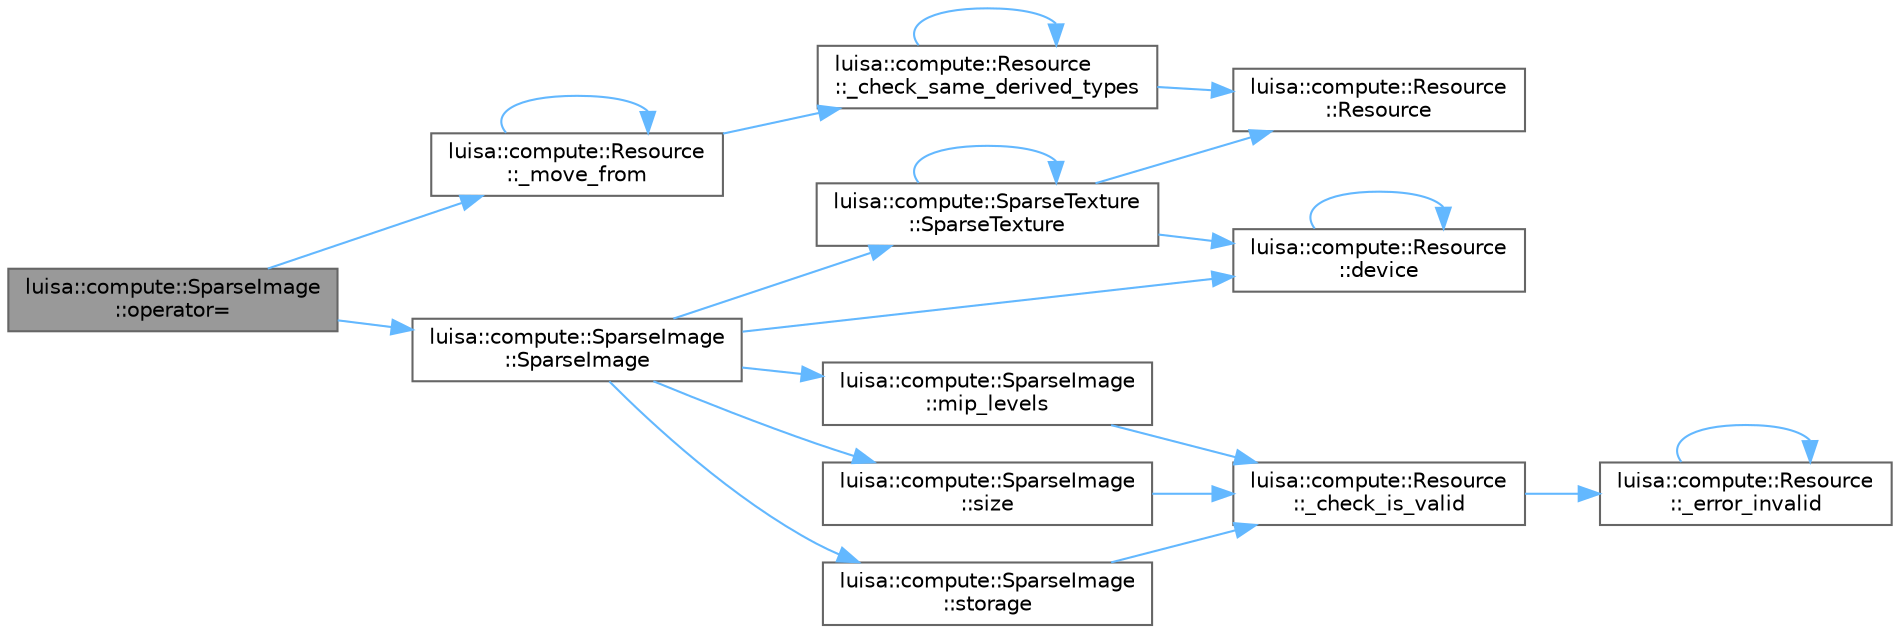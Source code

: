 digraph "luisa::compute::SparseImage::operator="
{
 // LATEX_PDF_SIZE
  bgcolor="transparent";
  edge [fontname=Helvetica,fontsize=10,labelfontname=Helvetica,labelfontsize=10];
  node [fontname=Helvetica,fontsize=10,shape=box,height=0.2,width=0.4];
  rankdir="LR";
  Node1 [id="Node000001",label="luisa::compute::SparseImage\l::operator=",height=0.2,width=0.4,color="gray40", fillcolor="grey60", style="filled", fontcolor="black",tooltip=" "];
  Node1 -> Node2 [id="edge21_Node000001_Node000002",color="steelblue1",style="solid",tooltip=" "];
  Node2 [id="Node000002",label="luisa::compute::Resource\l::_move_from",height=0.2,width=0.4,color="grey40", fillcolor="white", style="filled",URL="$classluisa_1_1compute_1_1_resource.html#ac8bd4f95e29f120931f646355e51323a",tooltip=" "];
  Node2 -> Node3 [id="edge22_Node000002_Node000003",color="steelblue1",style="solid",tooltip=" "];
  Node3 [id="Node000003",label="luisa::compute::Resource\l::_check_same_derived_types",height=0.2,width=0.4,color="grey40", fillcolor="white", style="filled",URL="$classluisa_1_1compute_1_1_resource.html#a1d60cc48abc5bc789e40fd746dbb6252",tooltip=" "];
  Node3 -> Node3 [id="edge23_Node000003_Node000003",color="steelblue1",style="solid",tooltip=" "];
  Node3 -> Node4 [id="edge24_Node000003_Node000004",color="steelblue1",style="solid",tooltip=" "];
  Node4 [id="Node000004",label="luisa::compute::Resource\l::Resource",height=0.2,width=0.4,color="grey40", fillcolor="white", style="filled",URL="$classluisa_1_1compute_1_1_resource.html#ad04c9df5461ad463bc3bfa340590a61a",tooltip=" "];
  Node2 -> Node2 [id="edge25_Node000002_Node000002",color="steelblue1",style="solid",tooltip=" "];
  Node1 -> Node5 [id="edge26_Node000001_Node000005",color="steelblue1",style="solid",tooltip=" "];
  Node5 [id="Node000005",label="luisa::compute::SparseImage\l::SparseImage",height=0.2,width=0.4,color="grey40", fillcolor="white", style="filled",URL="$classluisa_1_1compute_1_1_sparse_image.html#af92c6c0a775744882068a9f6afe5824f",tooltip=" "];
  Node5 -> Node6 [id="edge27_Node000005_Node000006",color="steelblue1",style="solid",tooltip=" "];
  Node6 [id="Node000006",label="luisa::compute::Resource\l::device",height=0.2,width=0.4,color="grey40", fillcolor="white", style="filled",URL="$classluisa_1_1compute_1_1_resource.html#a80d70cb175660af12e01637de33f32bc",tooltip=" "];
  Node6 -> Node6 [id="edge28_Node000006_Node000006",color="steelblue1",style="solid",tooltip=" "];
  Node5 -> Node7 [id="edge29_Node000005_Node000007",color="steelblue1",style="solid",tooltip=" "];
  Node7 [id="Node000007",label="luisa::compute::SparseImage\l::mip_levels",height=0.2,width=0.4,color="grey40", fillcolor="white", style="filled",URL="$classluisa_1_1compute_1_1_sparse_image.html#a20dd91d9fa62ad4a0c4dd0a240cdb3fd",tooltip=" "];
  Node7 -> Node8 [id="edge30_Node000007_Node000008",color="steelblue1",style="solid",tooltip=" "];
  Node8 [id="Node000008",label="luisa::compute::Resource\l::_check_is_valid",height=0.2,width=0.4,color="grey40", fillcolor="white", style="filled",URL="$classluisa_1_1compute_1_1_resource.html#acd4eeb601dbaa644497541380a30c9aa",tooltip=" "];
  Node8 -> Node9 [id="edge31_Node000008_Node000009",color="steelblue1",style="solid",tooltip=" "];
  Node9 [id="Node000009",label="luisa::compute::Resource\l::_error_invalid",height=0.2,width=0.4,color="grey40", fillcolor="white", style="filled",URL="$classluisa_1_1compute_1_1_resource.html#a98f3cf67e789cf526dce15ddbaf4b949",tooltip=" "];
  Node9 -> Node9 [id="edge32_Node000009_Node000009",color="steelblue1",style="solid",tooltip=" "];
  Node5 -> Node10 [id="edge33_Node000005_Node000010",color="steelblue1",style="solid",tooltip=" "];
  Node10 [id="Node000010",label="luisa::compute::SparseImage\l::size",height=0.2,width=0.4,color="grey40", fillcolor="white", style="filled",URL="$classluisa_1_1compute_1_1_sparse_image.html#a900af7f5614af77b3a0ab59c7e222d6d",tooltip=" "];
  Node10 -> Node8 [id="edge34_Node000010_Node000008",color="steelblue1",style="solid",tooltip=" "];
  Node5 -> Node11 [id="edge35_Node000005_Node000011",color="steelblue1",style="solid",tooltip=" "];
  Node11 [id="Node000011",label="luisa::compute::SparseTexture\l::SparseTexture",height=0.2,width=0.4,color="grey40", fillcolor="white", style="filled",URL="$classluisa_1_1compute_1_1_sparse_texture.html#a1fe36dcc51ed50c1e5925a0a17cb1710",tooltip=" "];
  Node11 -> Node6 [id="edge36_Node000011_Node000006",color="steelblue1",style="solid",tooltip=" "];
  Node11 -> Node4 [id="edge37_Node000011_Node000004",color="steelblue1",style="solid",tooltip=" "];
  Node11 -> Node11 [id="edge38_Node000011_Node000011",color="steelblue1",style="solid",tooltip=" "];
  Node5 -> Node12 [id="edge39_Node000005_Node000012",color="steelblue1",style="solid",tooltip=" "];
  Node12 [id="Node000012",label="luisa::compute::SparseImage\l::storage",height=0.2,width=0.4,color="grey40", fillcolor="white", style="filled",URL="$classluisa_1_1compute_1_1_sparse_image.html#a6c6b68b401e55049ff3e8ecfa97e3af5",tooltip=" "];
  Node12 -> Node8 [id="edge40_Node000012_Node000008",color="steelblue1",style="solid",tooltip=" "];
}
